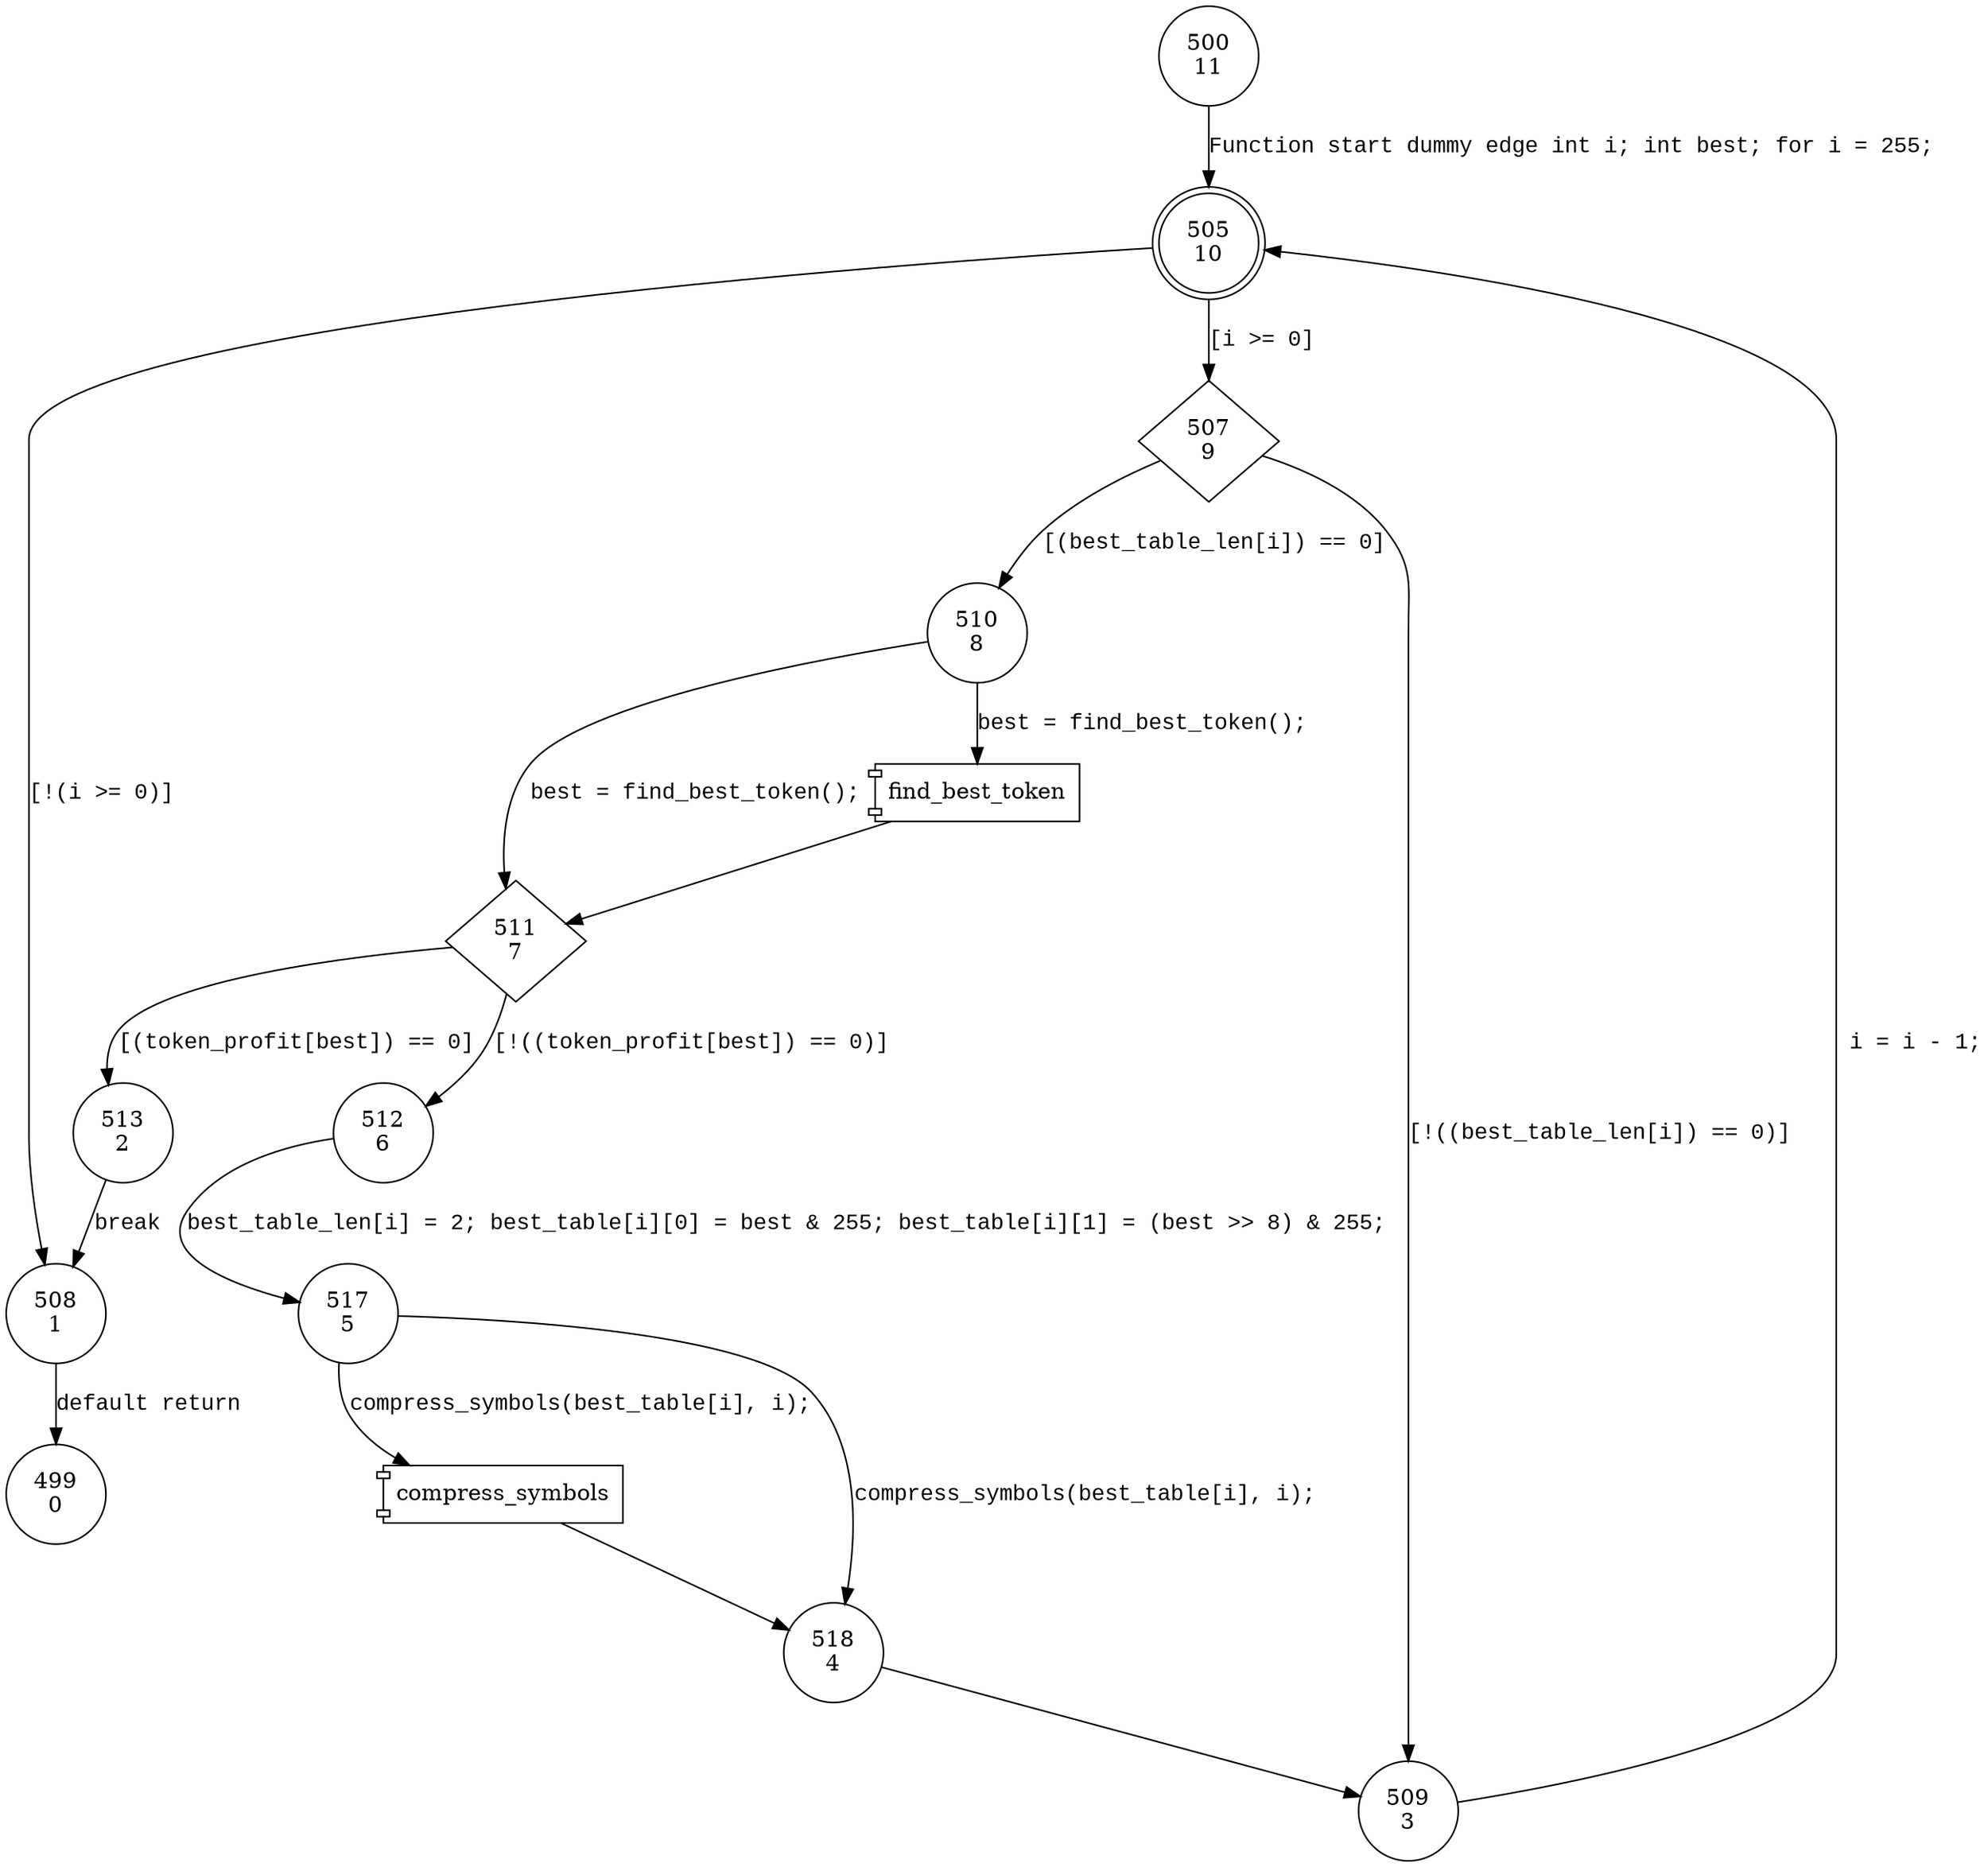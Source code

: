 digraph optimize_result {
500 [shape="circle" label="500\n11"]
505 [shape="doublecircle" label="505\n10"]
507 [shape="diamond" label="507\n9"]
508 [shape="circle" label="508\n1"]
499 [shape="circle" label="499\n0"]
510 [shape="circle" label="510\n8"]
509 [shape="circle" label="509\n3"]
511 [shape="diamond" label="511\n7"]
513 [shape="circle" label="513\n2"]
512 [shape="circle" label="512\n6"]
517 [shape="circle" label="517\n5"]
518 [shape="circle" label="518\n4"]
500 -> 505 [label="Function start dummy edge int i; int best; for i = 255;" fontname="Courier New"]
505 -> 507 [label="[i >= 0]" fontname="Courier New"]
505 -> 508 [label="[!(i >= 0)]" fontname="Courier New"]
508 -> 499 [label="default return" fontname="Courier New"]
507 -> 510 [label="[(best_table_len[i]) == 0]" fontname="Courier New"]
507 -> 509 [label="[!((best_table_len[i]) == 0)]" fontname="Courier New"]
509 -> 505 [label=" i = i - 1;" fontname="Courier New"]
100020 [shape="component" label="find_best_token"]
510 -> 100020 [label="best = find_best_token();" fontname="Courier New"]
100020 -> 511 [label="" fontname="Courier New"]
510 -> 511 [label="best = find_best_token();" fontname="Courier New"]
511 -> 513 [label="[(token_profit[best]) == 0]" fontname="Courier New"]
511 -> 512 [label="[!((token_profit[best]) == 0)]" fontname="Courier New"]
100021 [shape="component" label="compress_symbols"]
517 -> 100021 [label="compress_symbols(best_table[i], i);" fontname="Courier New"]
100021 -> 518 [label="" fontname="Courier New"]
517 -> 518 [label="compress_symbols(best_table[i], i);" fontname="Courier New"]
518 -> 509 [label="" fontname="Courier New"]
512 -> 517 [label="best_table_len[i] = 2; best_table[i][0] = best & 255; best_table[i][1] = (best >> 8) & 255;" fontname="Courier New"]
513 -> 508 [label="break" fontname="Courier New"]
}
